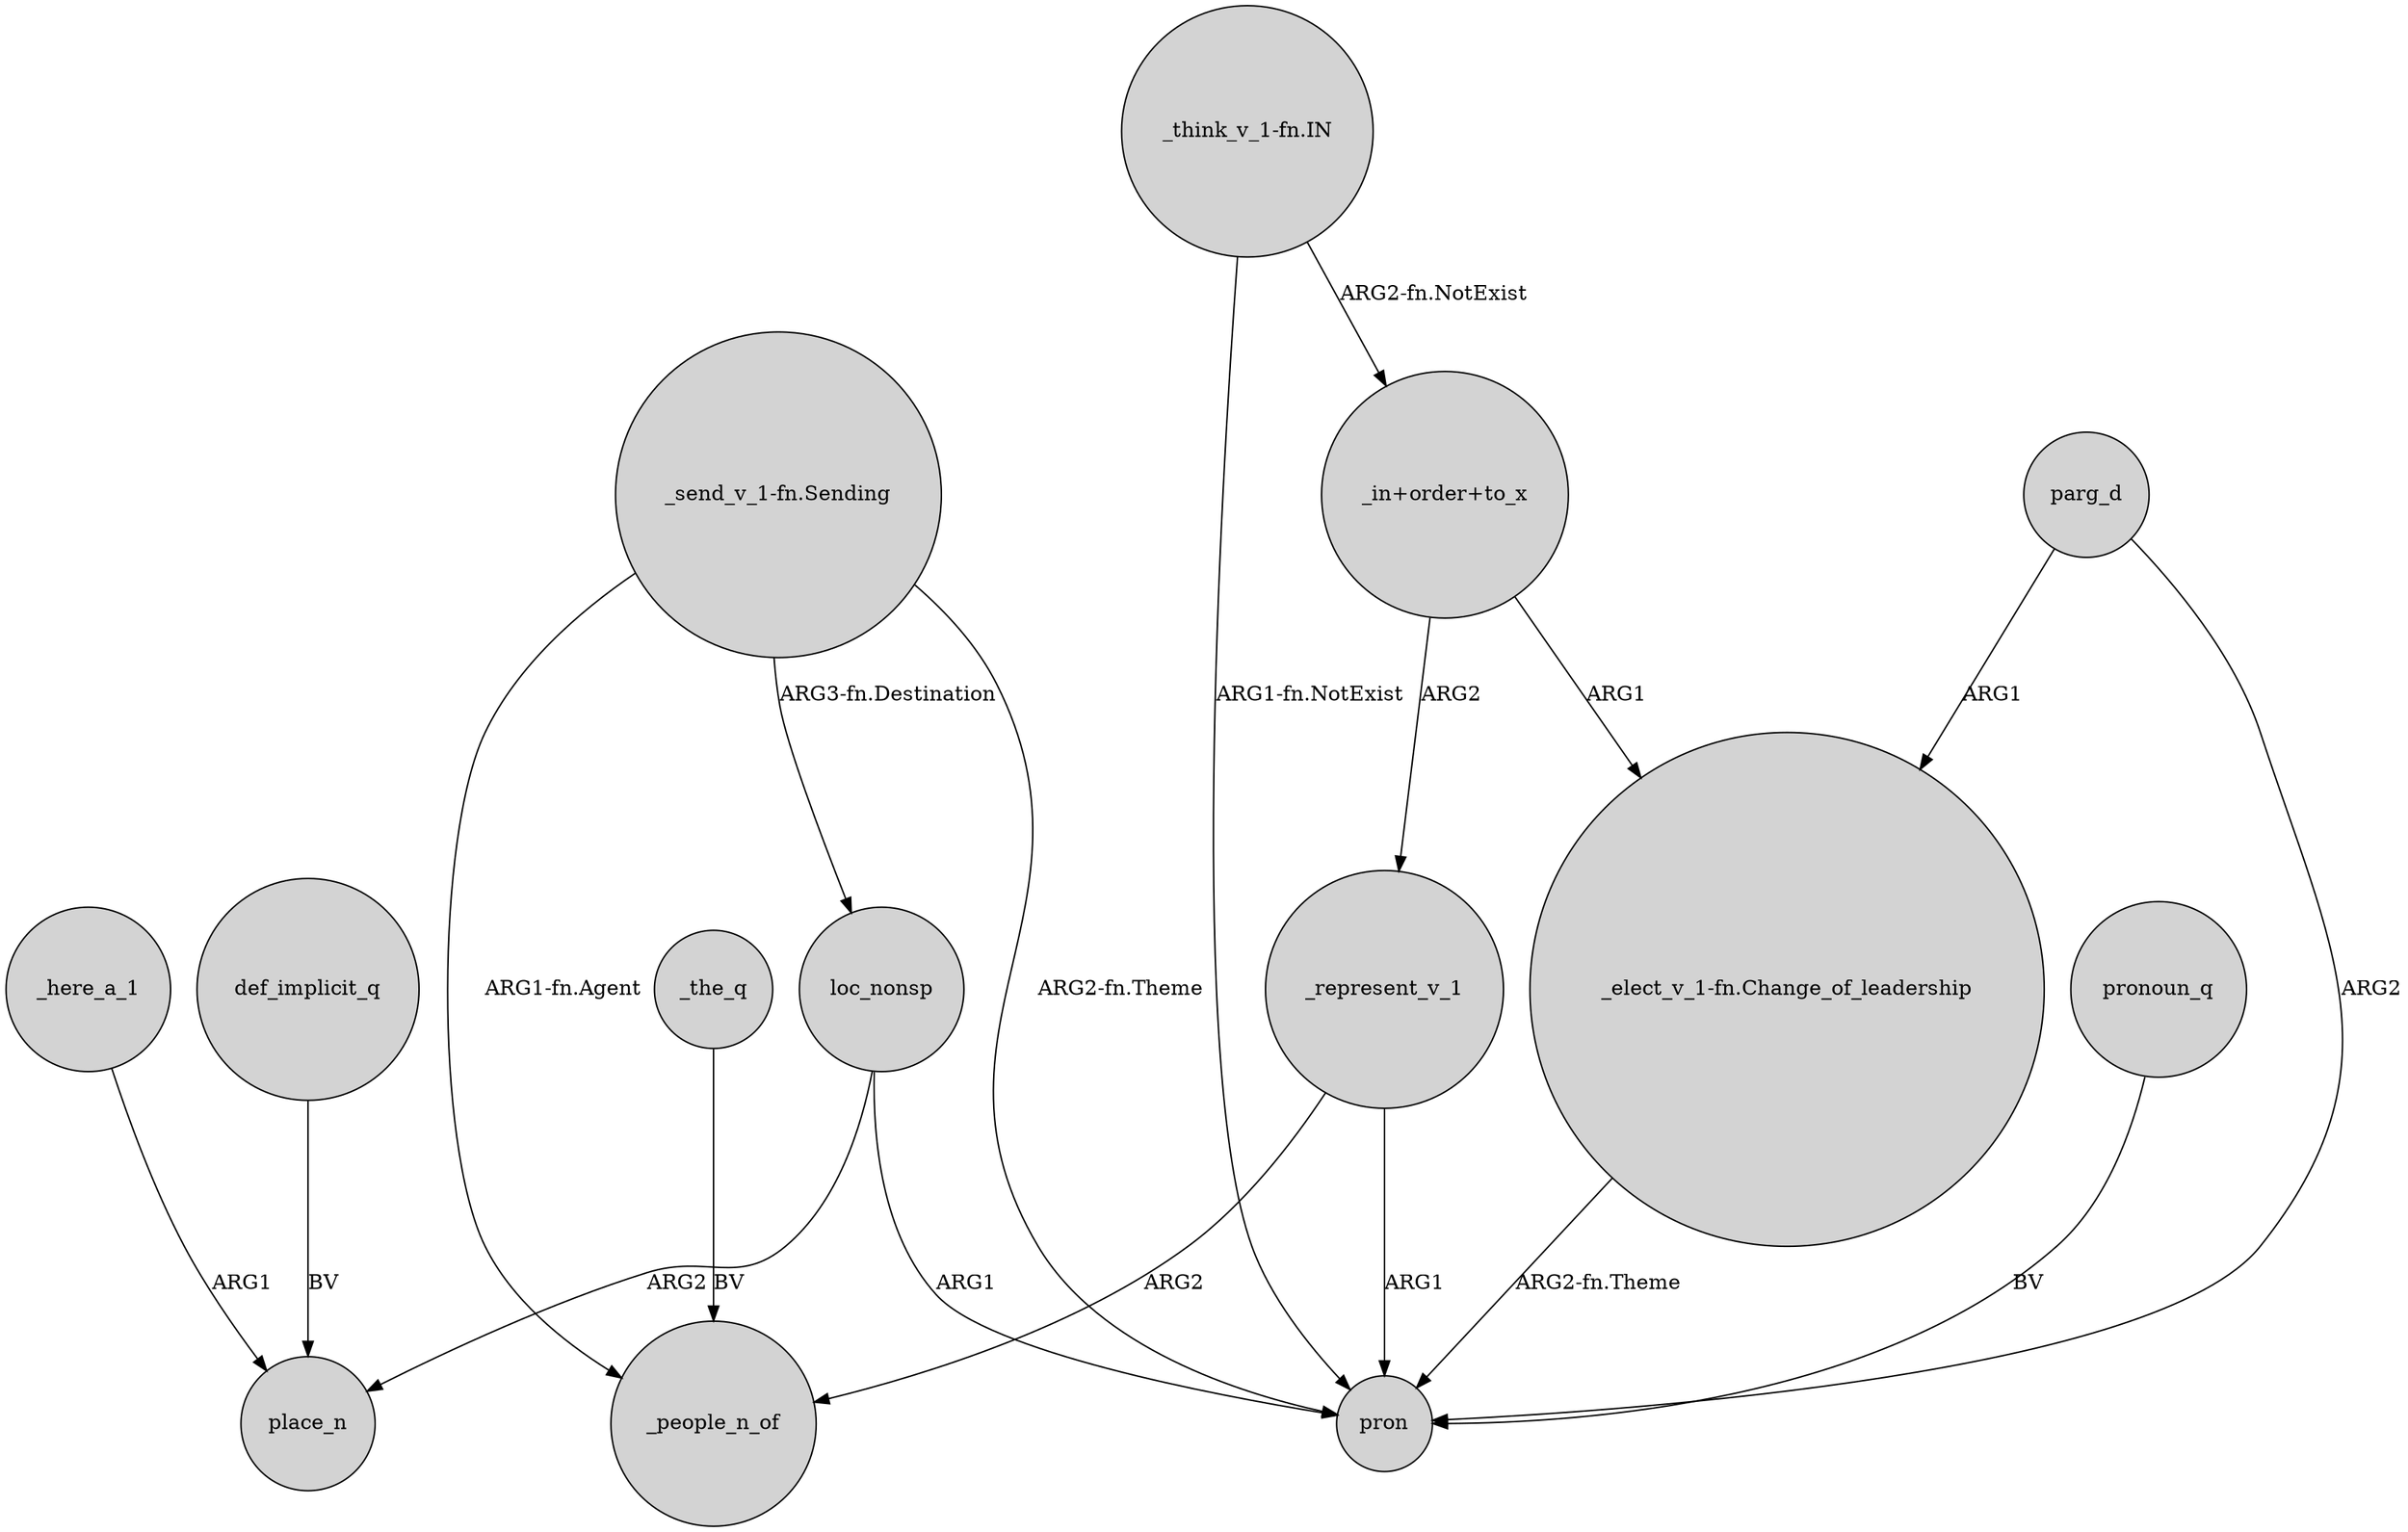 digraph {
	node [shape=circle style=filled]
	"_send_v_1-fn.Sending" -> loc_nonsp [label="ARG3-fn.Destination"]
	loc_nonsp -> place_n [label=ARG2]
	"_think_v_1-fn.IN" -> "_in+order+to_x" [label="ARG2-fn.NotExist"]
	_represent_v_1 -> pron [label=ARG1]
	def_implicit_q -> place_n [label=BV]
	_here_a_1 -> place_n [label=ARG1]
	"_send_v_1-fn.Sending" -> _people_n_of [label="ARG1-fn.Agent"]
	parg_d -> "_elect_v_1-fn.Change_of_leadership" [label=ARG1]
	"_in+order+to_x" -> _represent_v_1 [label=ARG2]
	"_think_v_1-fn.IN" -> pron [label="ARG1-fn.NotExist"]
	_represent_v_1 -> _people_n_of [label=ARG2]
	loc_nonsp -> pron [label=ARG1]
	"_send_v_1-fn.Sending" -> pron [label="ARG2-fn.Theme"]
	parg_d -> pron [label=ARG2]
	_the_q -> _people_n_of [label=BV]
	"_in+order+to_x" -> "_elect_v_1-fn.Change_of_leadership" [label=ARG1]
	"_elect_v_1-fn.Change_of_leadership" -> pron [label="ARG2-fn.Theme"]
	pronoun_q -> pron [label=BV]
}
